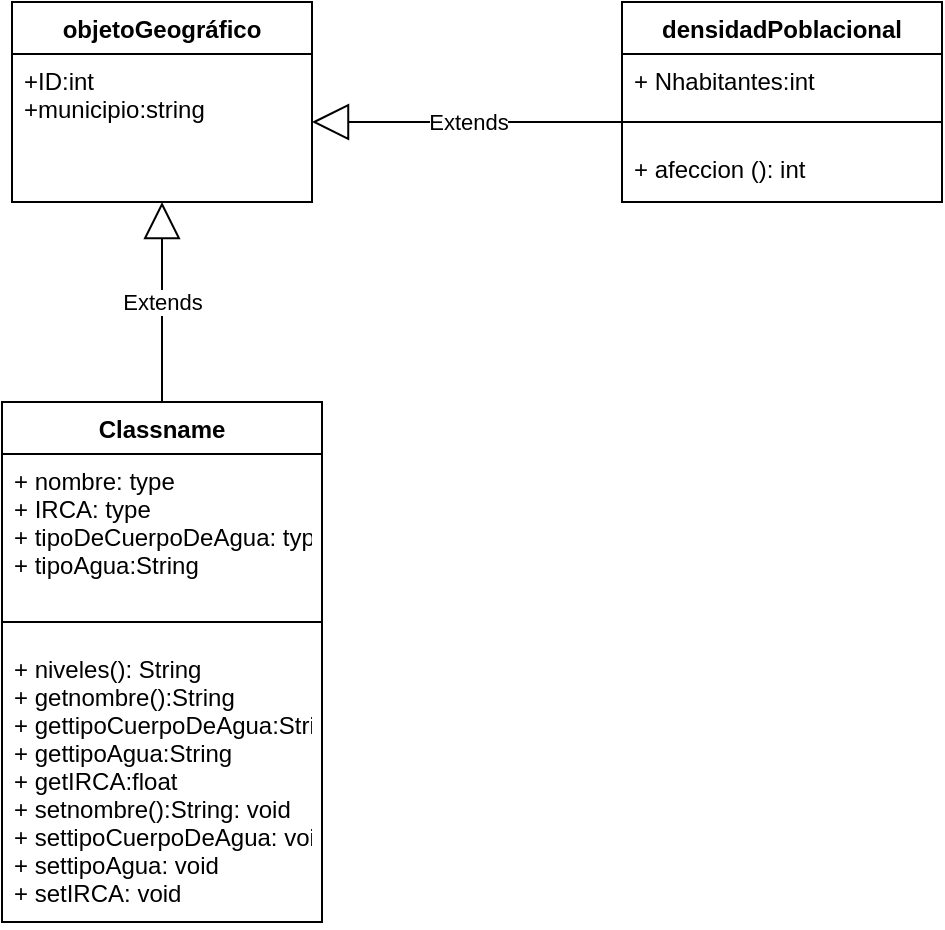 <mxfile version="20.2.5" type="github">
  <diagram id="VJnXxXQiTpYP_bpo054l" name="Page-1">
    <mxGraphModel dx="861" dy="507" grid="1" gridSize="10" guides="1" tooltips="1" connect="1" arrows="1" fold="1" page="1" pageScale="1" pageWidth="850" pageHeight="1100" math="0" shadow="0">
      <root>
        <mxCell id="0" />
        <mxCell id="1" parent="0" />
        <mxCell id="bDKs04fN_YBLQlZzfWPG-7" value="objetoGeográfico" style="swimlane;fontStyle=1;align=center;verticalAlign=top;childLayout=stackLayout;horizontal=1;startSize=26;horizontalStack=0;resizeParent=1;resizeParentMax=0;resizeLast=0;collapsible=1;marginBottom=0;" vertex="1" parent="1">
          <mxGeometry x="45" y="50" width="150" height="100" as="geometry" />
        </mxCell>
        <mxCell id="bDKs04fN_YBLQlZzfWPG-8" value="+ID:int&#xa;+municipio:string&#xa;" style="text;strokeColor=none;fillColor=none;align=left;verticalAlign=top;spacingLeft=4;spacingRight=4;overflow=hidden;rotatable=0;points=[[0,0.5],[1,0.5]];portConstraint=eastwest;" vertex="1" parent="bDKs04fN_YBLQlZzfWPG-7">
          <mxGeometry y="26" width="150" height="74" as="geometry" />
        </mxCell>
        <mxCell id="bDKs04fN_YBLQlZzfWPG-13" value="Classname" style="swimlane;fontStyle=1;align=center;verticalAlign=top;childLayout=stackLayout;horizontal=1;startSize=26;horizontalStack=0;resizeParent=1;resizeParentMax=0;resizeLast=0;collapsible=1;marginBottom=0;" vertex="1" parent="1">
          <mxGeometry x="40" y="250" width="160" height="260" as="geometry" />
        </mxCell>
        <mxCell id="bDKs04fN_YBLQlZzfWPG-14" value="+ nombre: type&#xa;+ IRCA: type&#xa;+ tipoDeCuerpoDeAgua: type&#xa;+ tipoAgua:String" style="text;strokeColor=none;fillColor=none;align=left;verticalAlign=top;spacingLeft=4;spacingRight=4;overflow=hidden;rotatable=0;points=[[0,0.5],[1,0.5]];portConstraint=eastwest;" vertex="1" parent="bDKs04fN_YBLQlZzfWPG-13">
          <mxGeometry y="26" width="160" height="74" as="geometry" />
        </mxCell>
        <mxCell id="bDKs04fN_YBLQlZzfWPG-15" value="" style="line;strokeWidth=1;fillColor=none;align=left;verticalAlign=middle;spacingTop=-1;spacingLeft=3;spacingRight=3;rotatable=0;labelPosition=right;points=[];portConstraint=eastwest;" vertex="1" parent="bDKs04fN_YBLQlZzfWPG-13">
          <mxGeometry y="100" width="160" height="20" as="geometry" />
        </mxCell>
        <mxCell id="bDKs04fN_YBLQlZzfWPG-16" value="+ niveles(): String&#xa;+ getnombre():String&#xa;+ gettipoCuerpoDeAgua:String&#xa;+ gettipoAgua:String&#xa;+ getIRCA:float&#xa;+ setnombre():String: void&#xa;+ settipoCuerpoDeAgua: void&#xa;+ settipoAgua: void&#xa;+ setIRCA: void" style="text;strokeColor=none;fillColor=none;align=left;verticalAlign=top;spacingLeft=4;spacingRight=4;overflow=hidden;rotatable=0;points=[[0,0.5],[1,0.5]];portConstraint=eastwest;" vertex="1" parent="bDKs04fN_YBLQlZzfWPG-13">
          <mxGeometry y="120" width="160" height="140" as="geometry" />
        </mxCell>
        <mxCell id="bDKs04fN_YBLQlZzfWPG-17" value="Extends" style="endArrow=block;endSize=16;endFill=0;html=1;rounded=0;exitX=0.5;exitY=0;exitDx=0;exitDy=0;" edge="1" parent="1" source="bDKs04fN_YBLQlZzfWPG-13" target="bDKs04fN_YBLQlZzfWPG-8">
          <mxGeometry width="160" relative="1" as="geometry">
            <mxPoint x="120" y="240" as="sourcePoint" />
            <mxPoint x="120" y="140" as="targetPoint" />
          </mxGeometry>
        </mxCell>
        <mxCell id="bDKs04fN_YBLQlZzfWPG-18" value="densidadPoblacional" style="swimlane;fontStyle=1;align=center;verticalAlign=top;childLayout=stackLayout;horizontal=1;startSize=26;horizontalStack=0;resizeParent=1;resizeParentMax=0;resizeLast=0;collapsible=1;marginBottom=0;" vertex="1" parent="1">
          <mxGeometry x="350" y="50" width="160" height="100" as="geometry" />
        </mxCell>
        <mxCell id="bDKs04fN_YBLQlZzfWPG-19" value="+ Nhabitantes:int" style="text;strokeColor=none;fillColor=none;align=left;verticalAlign=top;spacingLeft=4;spacingRight=4;overflow=hidden;rotatable=0;points=[[0,0.5],[1,0.5]];portConstraint=eastwest;" vertex="1" parent="bDKs04fN_YBLQlZzfWPG-18">
          <mxGeometry y="26" width="160" height="24" as="geometry" />
        </mxCell>
        <mxCell id="bDKs04fN_YBLQlZzfWPG-20" value="" style="line;strokeWidth=1;fillColor=none;align=left;verticalAlign=middle;spacingTop=-1;spacingLeft=3;spacingRight=3;rotatable=0;labelPosition=right;points=[];portConstraint=eastwest;" vertex="1" parent="bDKs04fN_YBLQlZzfWPG-18">
          <mxGeometry y="50" width="160" height="20" as="geometry" />
        </mxCell>
        <mxCell id="bDKs04fN_YBLQlZzfWPG-21" value="+ afeccion (): int" style="text;strokeColor=none;fillColor=none;align=left;verticalAlign=top;spacingLeft=4;spacingRight=4;overflow=hidden;rotatable=0;points=[[0,0.5],[1,0.5]];portConstraint=eastwest;" vertex="1" parent="bDKs04fN_YBLQlZzfWPG-18">
          <mxGeometry y="70" width="160" height="30" as="geometry" />
        </mxCell>
        <mxCell id="bDKs04fN_YBLQlZzfWPG-22" value="Extends" style="endArrow=block;endSize=16;endFill=0;html=1;rounded=0;" edge="1" parent="1">
          <mxGeometry width="160" relative="1" as="geometry">
            <mxPoint x="350" y="110" as="sourcePoint" />
            <mxPoint x="195" y="110" as="targetPoint" />
          </mxGeometry>
        </mxCell>
      </root>
    </mxGraphModel>
  </diagram>
</mxfile>
